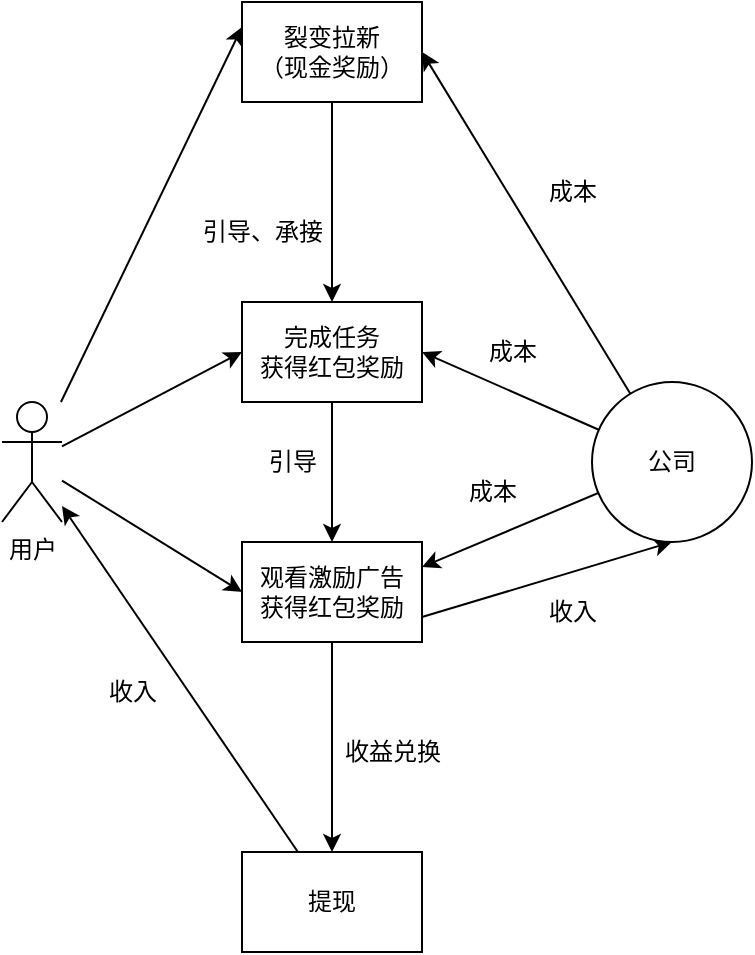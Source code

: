<mxfile version="20.1.1" type="github">
  <diagram id="aKXpoWnLadXdCX4bPvJR" name="第 1 页">
    <mxGraphModel dx="738" dy="578" grid="1" gridSize="10" guides="1" tooltips="1" connect="1" arrows="1" fold="1" page="1" pageScale="1" pageWidth="827" pageHeight="1169" math="0" shadow="0">
      <root>
        <mxCell id="0" />
        <mxCell id="1" parent="0" />
        <mxCell id="UGZXlupw-9iuZTmBvl_z-26" style="edgeStyle=none;rounded=0;orthogonalLoop=1;jettySize=auto;html=1;entryX=0;entryY=0.25;entryDx=0;entryDy=0;" edge="1" parent="1" source="UGZXlupw-9iuZTmBvl_z-1" target="UGZXlupw-9iuZTmBvl_z-3">
          <mxGeometry relative="1" as="geometry" />
        </mxCell>
        <mxCell id="UGZXlupw-9iuZTmBvl_z-27" style="edgeStyle=none;rounded=0;orthogonalLoop=1;jettySize=auto;html=1;entryX=0;entryY=0.5;entryDx=0;entryDy=0;" edge="1" parent="1" source="UGZXlupw-9iuZTmBvl_z-1" target="UGZXlupw-9iuZTmBvl_z-4">
          <mxGeometry relative="1" as="geometry" />
        </mxCell>
        <mxCell id="UGZXlupw-9iuZTmBvl_z-28" style="edgeStyle=none;rounded=0;orthogonalLoop=1;jettySize=auto;html=1;entryX=0;entryY=0.5;entryDx=0;entryDy=0;" edge="1" parent="1" source="UGZXlupw-9iuZTmBvl_z-1" target="UGZXlupw-9iuZTmBvl_z-8">
          <mxGeometry relative="1" as="geometry" />
        </mxCell>
        <mxCell id="UGZXlupw-9iuZTmBvl_z-1" value="用户" style="shape=umlActor;verticalLabelPosition=bottom;verticalAlign=top;html=1;outlineConnect=0;" vertex="1" parent="1">
          <mxGeometry x="60" y="310" width="30" height="60" as="geometry" />
        </mxCell>
        <mxCell id="UGZXlupw-9iuZTmBvl_z-5" value="" style="edgeStyle=orthogonalEdgeStyle;rounded=0;orthogonalLoop=1;jettySize=auto;html=1;" edge="1" parent="1" source="UGZXlupw-9iuZTmBvl_z-3" target="UGZXlupw-9iuZTmBvl_z-4">
          <mxGeometry relative="1" as="geometry" />
        </mxCell>
        <mxCell id="UGZXlupw-9iuZTmBvl_z-3" value="裂变拉新&lt;br&gt;（现金奖励）" style="rounded=0;whiteSpace=wrap;html=1;" vertex="1" parent="1">
          <mxGeometry x="180" y="110" width="90" height="50" as="geometry" />
        </mxCell>
        <mxCell id="UGZXlupw-9iuZTmBvl_z-20" value="" style="edgeStyle=none;rounded=0;orthogonalLoop=1;jettySize=auto;html=1;" edge="1" parent="1" source="UGZXlupw-9iuZTmBvl_z-4" target="UGZXlupw-9iuZTmBvl_z-8">
          <mxGeometry relative="1" as="geometry" />
        </mxCell>
        <mxCell id="UGZXlupw-9iuZTmBvl_z-4" value="完成任务&lt;br&gt;获得红包奖励" style="rounded=0;whiteSpace=wrap;html=1;" vertex="1" parent="1">
          <mxGeometry x="180" y="260" width="90" height="50" as="geometry" />
        </mxCell>
        <mxCell id="UGZXlupw-9iuZTmBvl_z-22" style="edgeStyle=none;rounded=0;orthogonalLoop=1;jettySize=auto;html=1;" edge="1" parent="1" source="UGZXlupw-9iuZTmBvl_z-6" target="UGZXlupw-9iuZTmBvl_z-1">
          <mxGeometry relative="1" as="geometry">
            <mxPoint x="130" y="340" as="targetPoint" />
          </mxGeometry>
        </mxCell>
        <mxCell id="UGZXlupw-9iuZTmBvl_z-6" value="提现" style="rounded=0;whiteSpace=wrap;html=1;" vertex="1" parent="1">
          <mxGeometry x="180" y="535" width="90" height="50" as="geometry" />
        </mxCell>
        <mxCell id="UGZXlupw-9iuZTmBvl_z-18" style="edgeStyle=none;rounded=0;orthogonalLoop=1;jettySize=auto;html=1;entryX=0.5;entryY=1;entryDx=0;entryDy=0;exitX=1;exitY=0.75;exitDx=0;exitDy=0;" edge="1" parent="1" source="UGZXlupw-9iuZTmBvl_z-8" target="UGZXlupw-9iuZTmBvl_z-10">
          <mxGeometry relative="1" as="geometry" />
        </mxCell>
        <mxCell id="UGZXlupw-9iuZTmBvl_z-21" value="" style="edgeStyle=none;rounded=0;orthogonalLoop=1;jettySize=auto;html=1;" edge="1" parent="1" source="UGZXlupw-9iuZTmBvl_z-8" target="UGZXlupw-9iuZTmBvl_z-6">
          <mxGeometry relative="1" as="geometry" />
        </mxCell>
        <mxCell id="UGZXlupw-9iuZTmBvl_z-8" value="观看激励广告&lt;br&gt;获得红包奖励" style="rounded=0;whiteSpace=wrap;html=1;" vertex="1" parent="1">
          <mxGeometry x="180" y="380" width="90" height="50" as="geometry" />
        </mxCell>
        <mxCell id="UGZXlupw-9iuZTmBvl_z-12" style="rounded=0;orthogonalLoop=1;jettySize=auto;html=1;entryX=1;entryY=0.5;entryDx=0;entryDy=0;" edge="1" parent="1" source="UGZXlupw-9iuZTmBvl_z-10" target="UGZXlupw-9iuZTmBvl_z-3">
          <mxGeometry relative="1" as="geometry" />
        </mxCell>
        <mxCell id="UGZXlupw-9iuZTmBvl_z-14" style="edgeStyle=none;rounded=0;orthogonalLoop=1;jettySize=auto;html=1;entryX=1;entryY=0.5;entryDx=0;entryDy=0;" edge="1" parent="1" source="UGZXlupw-9iuZTmBvl_z-10" target="UGZXlupw-9iuZTmBvl_z-4">
          <mxGeometry relative="1" as="geometry" />
        </mxCell>
        <mxCell id="UGZXlupw-9iuZTmBvl_z-16" style="edgeStyle=none;rounded=0;orthogonalLoop=1;jettySize=auto;html=1;entryX=1;entryY=0.25;entryDx=0;entryDy=0;" edge="1" parent="1" source="UGZXlupw-9iuZTmBvl_z-10" target="UGZXlupw-9iuZTmBvl_z-8">
          <mxGeometry relative="1" as="geometry" />
        </mxCell>
        <mxCell id="UGZXlupw-9iuZTmBvl_z-10" value="公司" style="ellipse;whiteSpace=wrap;html=1;aspect=fixed;" vertex="1" parent="1">
          <mxGeometry x="355" y="300" width="80" height="80" as="geometry" />
        </mxCell>
        <mxCell id="UGZXlupw-9iuZTmBvl_z-11" value="引导、承接" style="text;html=1;align=center;verticalAlign=middle;resizable=0;points=[];autosize=1;strokeColor=none;fillColor=none;" vertex="1" parent="1">
          <mxGeometry x="150" y="210" width="80" height="30" as="geometry" />
        </mxCell>
        <mxCell id="UGZXlupw-9iuZTmBvl_z-13" value="成本" style="text;html=1;align=center;verticalAlign=middle;resizable=0;points=[];autosize=1;strokeColor=none;fillColor=none;" vertex="1" parent="1">
          <mxGeometry x="320" y="190" width="50" height="30" as="geometry" />
        </mxCell>
        <mxCell id="UGZXlupw-9iuZTmBvl_z-15" value="成本" style="text;html=1;align=center;verticalAlign=middle;resizable=0;points=[];autosize=1;strokeColor=none;fillColor=none;" vertex="1" parent="1">
          <mxGeometry x="290" y="270" width="50" height="30" as="geometry" />
        </mxCell>
        <mxCell id="UGZXlupw-9iuZTmBvl_z-17" value="成本" style="text;html=1;align=center;verticalAlign=middle;resizable=0;points=[];autosize=1;strokeColor=none;fillColor=none;" vertex="1" parent="1">
          <mxGeometry x="280" y="340" width="50" height="30" as="geometry" />
        </mxCell>
        <mxCell id="UGZXlupw-9iuZTmBvl_z-19" value="收入" style="text;html=1;align=center;verticalAlign=middle;resizable=0;points=[];autosize=1;strokeColor=none;fillColor=none;" vertex="1" parent="1">
          <mxGeometry x="320" y="400" width="50" height="30" as="geometry" />
        </mxCell>
        <mxCell id="UGZXlupw-9iuZTmBvl_z-23" value="收入" style="text;html=1;align=center;verticalAlign=middle;resizable=0;points=[];autosize=1;strokeColor=none;fillColor=none;" vertex="1" parent="1">
          <mxGeometry x="100" y="440" width="50" height="30" as="geometry" />
        </mxCell>
        <mxCell id="UGZXlupw-9iuZTmBvl_z-29" value="引导" style="text;html=1;align=center;verticalAlign=middle;resizable=0;points=[];autosize=1;strokeColor=none;fillColor=none;" vertex="1" parent="1">
          <mxGeometry x="180" y="325" width="50" height="30" as="geometry" />
        </mxCell>
        <mxCell id="UGZXlupw-9iuZTmBvl_z-30" value="收益兑换" style="text;html=1;align=center;verticalAlign=middle;resizable=0;points=[];autosize=1;strokeColor=none;fillColor=none;" vertex="1" parent="1">
          <mxGeometry x="220" y="470" width="70" height="30" as="geometry" />
        </mxCell>
      </root>
    </mxGraphModel>
  </diagram>
</mxfile>

